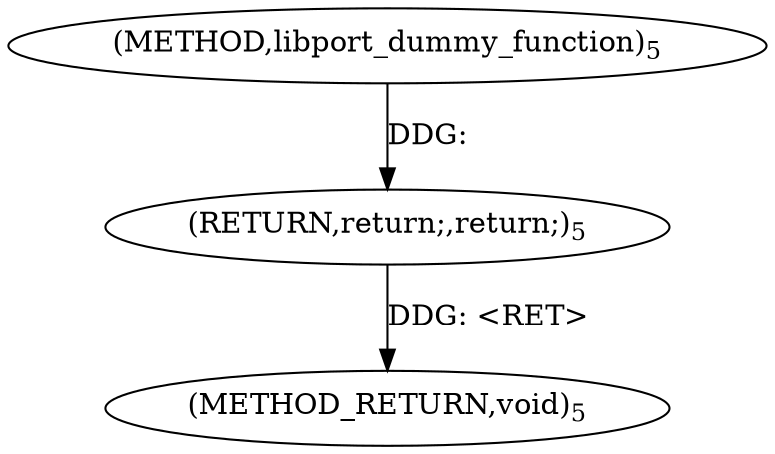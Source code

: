 digraph "libport_dummy_function" {  
"77979" [label = <(METHOD,libport_dummy_function)<SUB>5</SUB>> ]
"77982" [label = <(METHOD_RETURN,void)<SUB>5</SUB>> ]
"77981" [label = <(RETURN,return;,return;)<SUB>5</SUB>> ]
  "77981" -> "77982"  [ label = "DDG: &lt;RET&gt;"] 
  "77979" -> "77981"  [ label = "DDG: "] 
}
